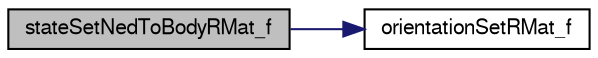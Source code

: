 digraph "stateSetNedToBodyRMat_f"
{
  edge [fontname="FreeSans",fontsize="10",labelfontname="FreeSans",labelfontsize="10"];
  node [fontname="FreeSans",fontsize="10",shape=record];
  rankdir="LR";
  Node1 [label="stateSetNedToBodyRMat_f",height=0.2,width=0.4,color="black", fillcolor="grey75", style="filled", fontcolor="black"];
  Node1 -> Node2 [color="midnightblue",fontsize="10",style="solid",fontname="FreeSans"];
  Node2 [label="orientationSetRMat_f",height=0.2,width=0.4,color="black", fillcolor="white", style="filled",URL="$group__math__orientation__representation.html#ga2c06304a23d68ae280c1cc5f4f01386a",tooltip="Set vehicle body attitude from rotation matrix (float). "];
}
